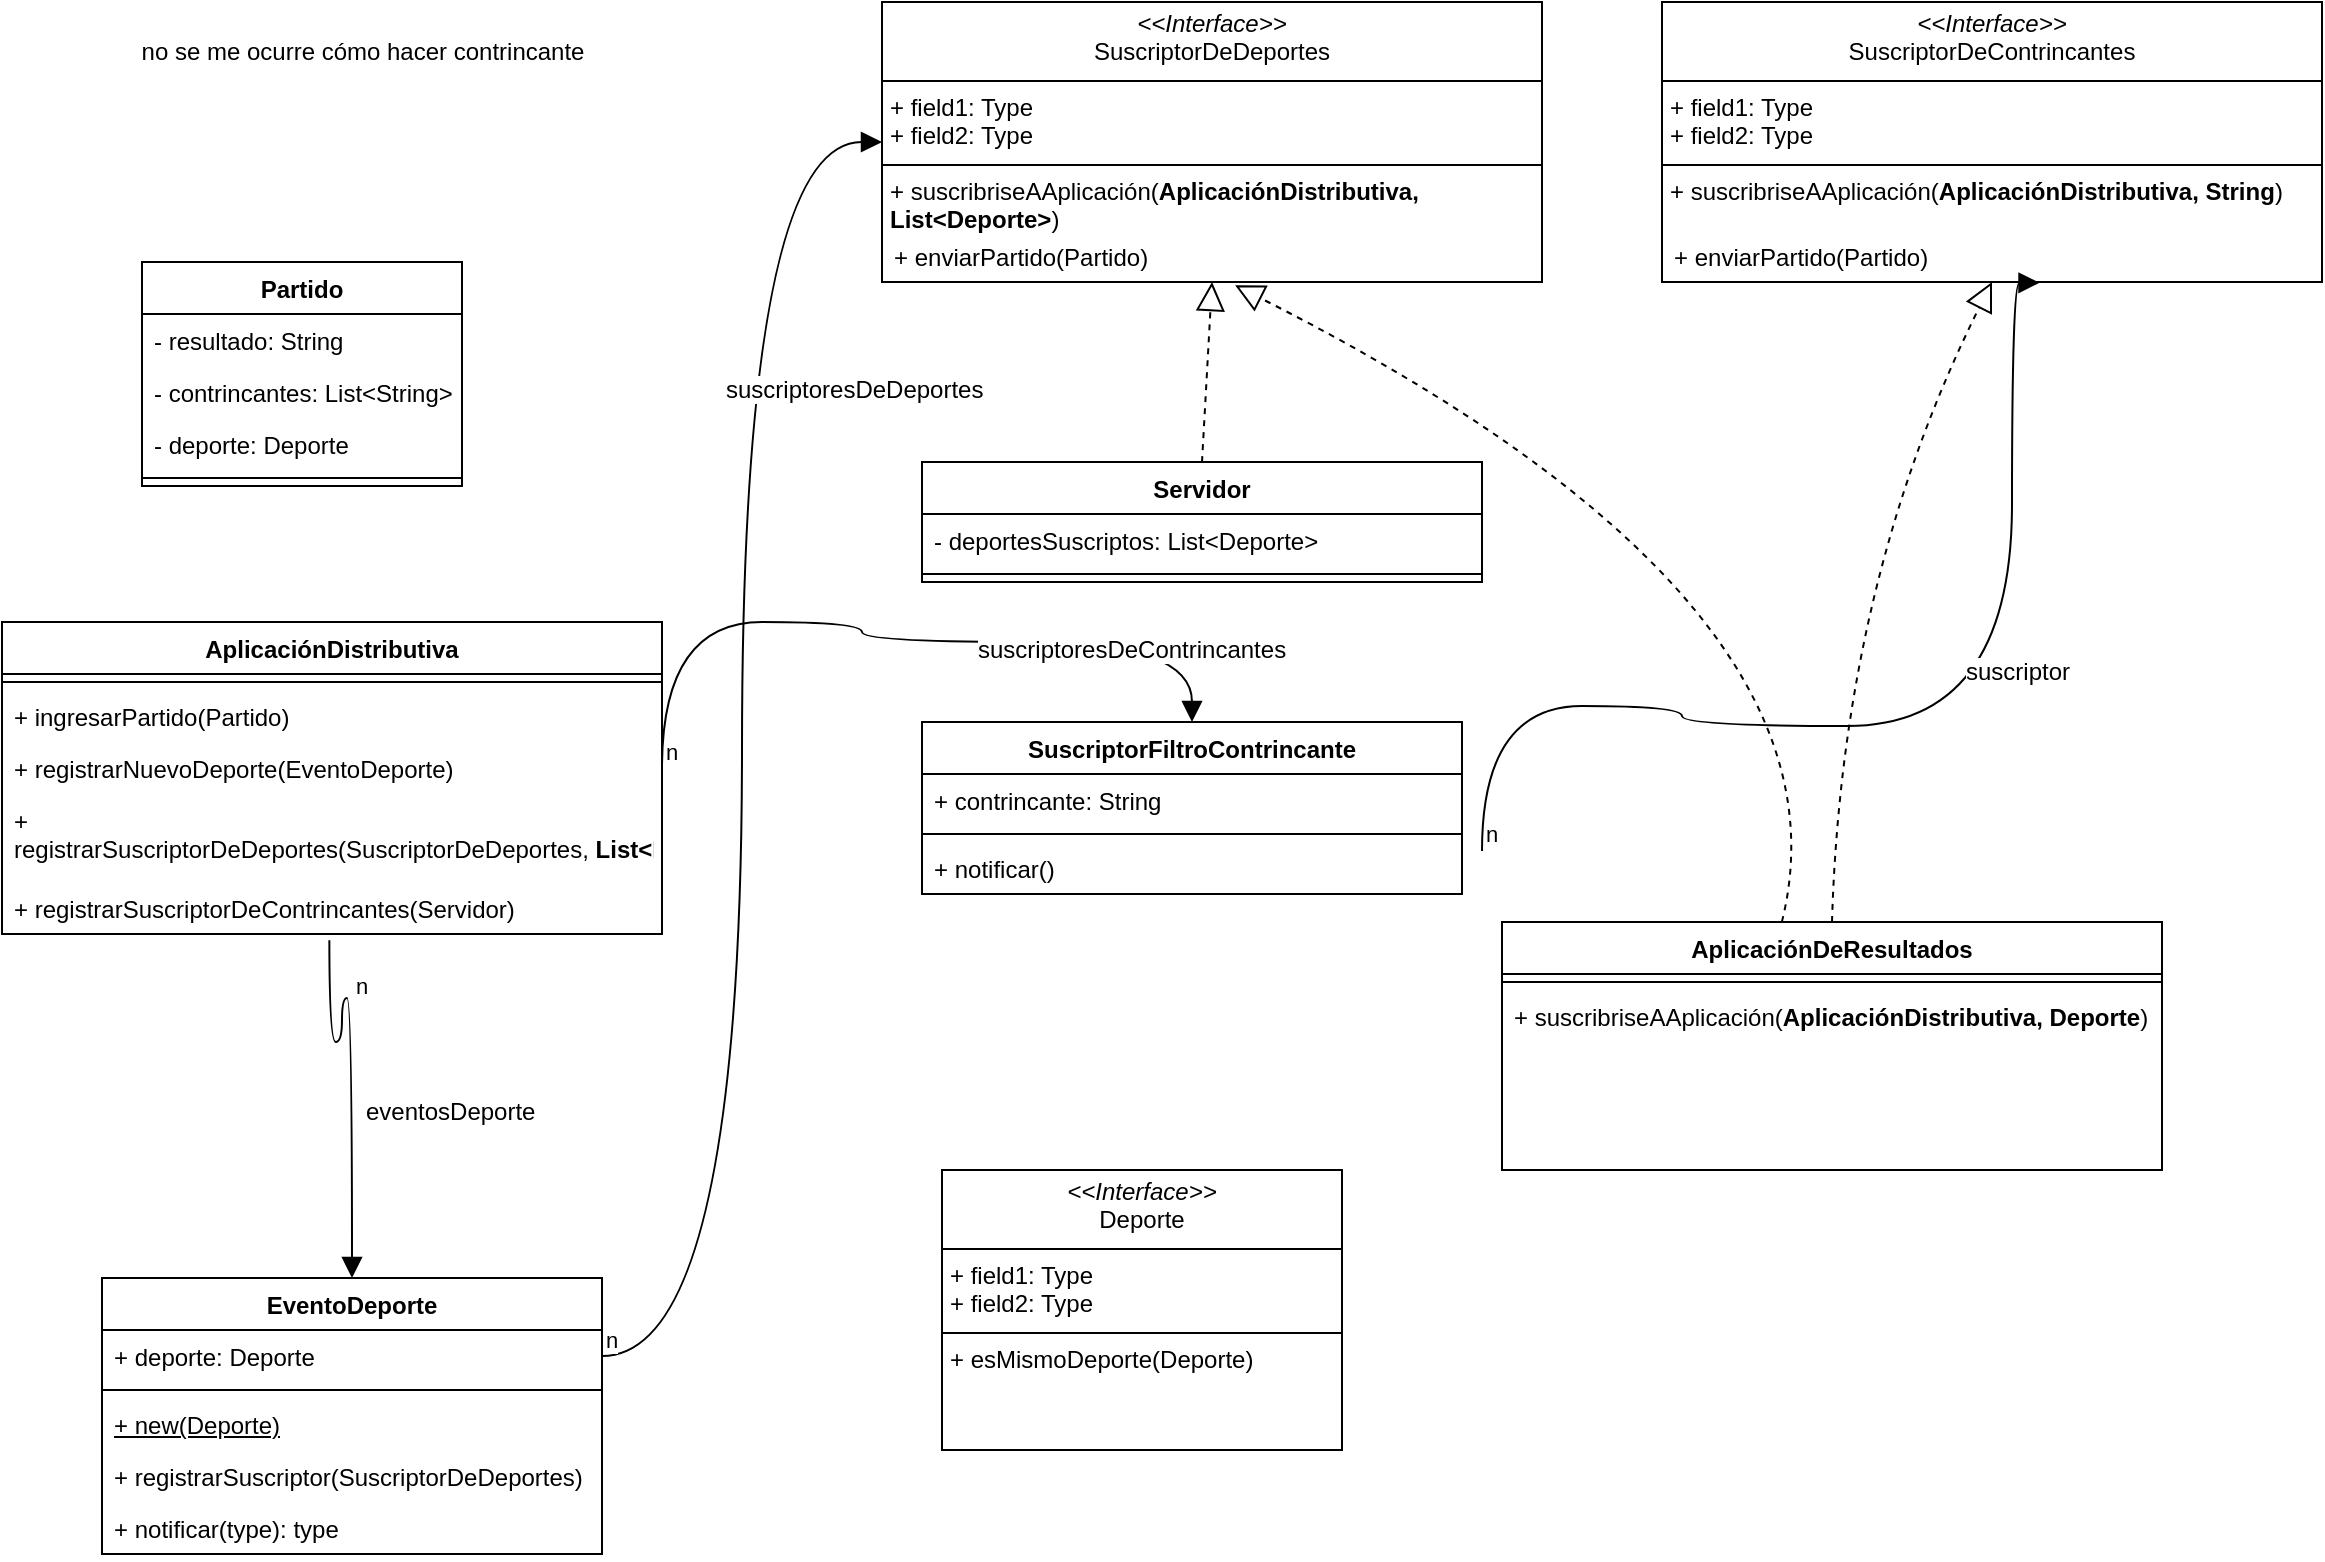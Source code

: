 <mxfile version="24.8.2">
  <diagram id="C5RBs43oDa-KdzZeNtuy" name="Page-1">
    <mxGraphModel dx="1257" dy="671" grid="1" gridSize="10" guides="1" tooltips="1" connect="1" arrows="1" fold="1" page="1" pageScale="1" pageWidth="827" pageHeight="1169" math="0" shadow="0">
      <root>
        <mxCell id="WIyWlLk6GJQsqaUBKTNV-0" />
        <mxCell id="WIyWlLk6GJQsqaUBKTNV-1" parent="WIyWlLk6GJQsqaUBKTNV-0" />
        <mxCell id="YLucaJetifnq5HeN7Emp-0" value="Servidor" style="swimlane;fontStyle=1;align=center;verticalAlign=top;childLayout=stackLayout;horizontal=1;startSize=26;horizontalStack=0;resizeParent=1;resizeParentMax=0;resizeLast=0;collapsible=1;marginBottom=0;whiteSpace=wrap;html=1;" parent="WIyWlLk6GJQsqaUBKTNV-1" vertex="1">
          <mxGeometry x="480" y="260" width="280" height="60" as="geometry" />
        </mxCell>
        <mxCell id="YLucaJetifnq5HeN7Emp-16" value="- deportesSuscriptos: List&amp;lt;Deporte&amp;gt;" style="text;strokeColor=none;fillColor=none;align=left;verticalAlign=top;spacingLeft=4;spacingRight=4;overflow=hidden;rotatable=0;points=[[0,0.5],[1,0.5]];portConstraint=eastwest;whiteSpace=wrap;html=1;" parent="YLucaJetifnq5HeN7Emp-0" vertex="1">
          <mxGeometry y="26" width="280" height="26" as="geometry" />
        </mxCell>
        <mxCell id="YLucaJetifnq5HeN7Emp-2" value="" style="line;strokeWidth=1;fillColor=none;align=left;verticalAlign=middle;spacingTop=-1;spacingLeft=3;spacingRight=3;rotatable=0;labelPosition=right;points=[];portConstraint=eastwest;strokeColor=inherit;" parent="YLucaJetifnq5HeN7Emp-0" vertex="1">
          <mxGeometry y="52" width="280" height="8" as="geometry" />
        </mxCell>
        <mxCell id="YLucaJetifnq5HeN7Emp-4" value="Partido" style="swimlane;fontStyle=1;align=center;verticalAlign=top;childLayout=stackLayout;horizontal=1;startSize=26;horizontalStack=0;resizeParent=1;resizeParentMax=0;resizeLast=0;collapsible=1;marginBottom=0;whiteSpace=wrap;html=1;" parent="WIyWlLk6GJQsqaUBKTNV-1" vertex="1">
          <mxGeometry x="90" y="160" width="160" height="112" as="geometry" />
        </mxCell>
        <mxCell id="YLucaJetifnq5HeN7Emp-5" value="- resultado: String&lt;span style=&quot;white-space: pre;&quot;&gt;&#x9;&lt;/span&gt;" style="text;strokeColor=none;fillColor=none;align=left;verticalAlign=top;spacingLeft=4;spacingRight=4;overflow=hidden;rotatable=0;points=[[0,0.5],[1,0.5]];portConstraint=eastwest;whiteSpace=wrap;html=1;" parent="YLucaJetifnq5HeN7Emp-4" vertex="1">
          <mxGeometry y="26" width="160" height="26" as="geometry" />
        </mxCell>
        <mxCell id="YLucaJetifnq5HeN7Emp-15" value="- contrincantes: List&amp;lt;String&amp;gt;" style="text;strokeColor=none;fillColor=none;align=left;verticalAlign=top;spacingLeft=4;spacingRight=4;overflow=hidden;rotatable=0;points=[[0,0.5],[1,0.5]];portConstraint=eastwest;whiteSpace=wrap;html=1;" parent="YLucaJetifnq5HeN7Emp-4" vertex="1">
          <mxGeometry y="52" width="160" height="26" as="geometry" />
        </mxCell>
        <mxCell id="YLucaJetifnq5HeN7Emp-14" value="- deporte: Deporte" style="text;strokeColor=none;fillColor=none;align=left;verticalAlign=top;spacingLeft=4;spacingRight=4;overflow=hidden;rotatable=0;points=[[0,0.5],[1,0.5]];portConstraint=eastwest;whiteSpace=wrap;html=1;" parent="YLucaJetifnq5HeN7Emp-4" vertex="1">
          <mxGeometry y="78" width="160" height="26" as="geometry" />
        </mxCell>
        <mxCell id="YLucaJetifnq5HeN7Emp-6" value="" style="line;strokeWidth=1;fillColor=none;align=left;verticalAlign=middle;spacingTop=-1;spacingLeft=3;spacingRight=3;rotatable=0;labelPosition=right;points=[];portConstraint=eastwest;strokeColor=inherit;" parent="YLucaJetifnq5HeN7Emp-4" vertex="1">
          <mxGeometry y="104" width="160" height="8" as="geometry" />
        </mxCell>
        <mxCell id="YLucaJetifnq5HeN7Emp-8" value="AplicaciónDistributiva" style="swimlane;fontStyle=1;align=center;verticalAlign=top;childLayout=stackLayout;horizontal=1;startSize=26;horizontalStack=0;resizeParent=1;resizeParentMax=0;resizeLast=0;collapsible=1;marginBottom=0;whiteSpace=wrap;html=1;" parent="WIyWlLk6GJQsqaUBKTNV-1" vertex="1">
          <mxGeometry x="20" y="340" width="330" height="156" as="geometry" />
        </mxCell>
        <mxCell id="YLucaJetifnq5HeN7Emp-10" value="" style="line;strokeWidth=1;fillColor=none;align=left;verticalAlign=middle;spacingTop=-1;spacingLeft=3;spacingRight=3;rotatable=0;labelPosition=right;points=[];portConstraint=eastwest;strokeColor=inherit;" parent="YLucaJetifnq5HeN7Emp-8" vertex="1">
          <mxGeometry y="26" width="330" height="8" as="geometry" />
        </mxCell>
        <mxCell id="YLucaJetifnq5HeN7Emp-11" value="+ ingresarPartido(Partido)" style="text;strokeColor=none;fillColor=none;align=left;verticalAlign=top;spacingLeft=4;spacingRight=4;overflow=hidden;rotatable=0;points=[[0,0.5],[1,0.5]];portConstraint=eastwest;whiteSpace=wrap;html=1;" parent="YLucaJetifnq5HeN7Emp-8" vertex="1">
          <mxGeometry y="34" width="330" height="26" as="geometry" />
        </mxCell>
        <mxCell id="YLucaJetifnq5HeN7Emp-53" value="+ registrarNuevoDeporte(EventoDeporte)" style="text;strokeColor=none;fillColor=none;align=left;verticalAlign=top;spacingLeft=4;spacingRight=4;overflow=hidden;rotatable=0;points=[[0,0.5],[1,0.5]];portConstraint=eastwest;whiteSpace=wrap;html=1;" parent="YLucaJetifnq5HeN7Emp-8" vertex="1">
          <mxGeometry y="60" width="330" height="26" as="geometry" />
        </mxCell>
        <mxCell id="YLucaJetifnq5HeN7Emp-28" value="+ registrarSuscriptorDeDeportes(SuscriptorDeDeportes,&amp;nbsp;&lt;span style=&quot;font-weight: 700; text-align: center;&quot;&gt;List&amp;lt;Deporte&amp;gt;&lt;/span&gt;)" style="text;strokeColor=none;fillColor=none;align=left;verticalAlign=top;spacingLeft=4;spacingRight=4;overflow=hidden;rotatable=0;points=[[0,0.5],[1,0.5]];portConstraint=eastwest;whiteSpace=wrap;html=1;" parent="YLucaJetifnq5HeN7Emp-8" vertex="1">
          <mxGeometry y="86" width="330" height="44" as="geometry" />
        </mxCell>
        <mxCell id="YLucaJetifnq5HeN7Emp-29" value="+ registrarSuscriptorDeContrincantes(Servidor)" style="text;strokeColor=none;fillColor=none;align=left;verticalAlign=top;spacingLeft=4;spacingRight=4;overflow=hidden;rotatable=0;points=[[0,0.5],[1,0.5]];portConstraint=eastwest;whiteSpace=wrap;html=1;" parent="YLucaJetifnq5HeN7Emp-8" vertex="1">
          <mxGeometry y="130" width="330" height="26" as="geometry" />
        </mxCell>
        <mxCell id="YLucaJetifnq5HeN7Emp-17" value="suscriptoresDeDeportes" style="endArrow=block;endFill=1;html=1;edgeStyle=orthogonalEdgeStyle;align=left;verticalAlign=top;rounded=0;fontSize=12;startSize=8;endSize=8;curved=1;exitX=1;exitY=0.5;exitDx=0;exitDy=0;entryX=0;entryY=0.5;entryDx=0;entryDy=0;" parent="WIyWlLk6GJQsqaUBKTNV-1" source="YLucaJetifnq5HeN7Emp-42" target="YLucaJetifnq5HeN7Emp-30" edge="1">
          <mxGeometry x="0.518" y="10" relative="1" as="geometry">
            <mxPoint x="370" y="460" as="sourcePoint" />
            <mxPoint x="530" y="460" as="targetPoint" />
            <mxPoint as="offset" />
          </mxGeometry>
        </mxCell>
        <mxCell id="YLucaJetifnq5HeN7Emp-18" value="n" style="edgeLabel;resizable=0;html=1;align=left;verticalAlign=bottom;" parent="YLucaJetifnq5HeN7Emp-17" connectable="0" vertex="1">
          <mxGeometry x="-1" relative="1" as="geometry" />
        </mxCell>
        <mxCell id="YLucaJetifnq5HeN7Emp-19" value="AplicaciónDeResultados" style="swimlane;fontStyle=1;align=center;verticalAlign=top;childLayout=stackLayout;horizontal=1;startSize=26;horizontalStack=0;resizeParent=1;resizeParentMax=0;resizeLast=0;collapsible=1;marginBottom=0;whiteSpace=wrap;html=1;" parent="WIyWlLk6GJQsqaUBKTNV-1" vertex="1">
          <mxGeometry x="770" y="490" width="330" height="124" as="geometry" />
        </mxCell>
        <mxCell id="YLucaJetifnq5HeN7Emp-21" value="" style="line;strokeWidth=1;fillColor=none;align=left;verticalAlign=middle;spacingTop=-1;spacingLeft=3;spacingRight=3;rotatable=0;labelPosition=right;points=[];portConstraint=eastwest;strokeColor=inherit;" parent="YLucaJetifnq5HeN7Emp-19" vertex="1">
          <mxGeometry y="26" width="330" height="8" as="geometry" />
        </mxCell>
        <mxCell id="YLucaJetifnq5HeN7Emp-23" value="+ suscribriseAAplicación(&lt;span style=&quot;font-weight: 700; text-align: center;&quot;&gt;AplicaciónDistributiva, Deporte&lt;/span&gt;)" style="text;strokeColor=none;fillColor=none;align=left;verticalAlign=top;spacingLeft=4;spacingRight=4;overflow=hidden;rotatable=0;points=[[0,0.5],[1,0.5]];portConstraint=eastwest;whiteSpace=wrap;html=1;" parent="YLucaJetifnq5HeN7Emp-19" vertex="1">
          <mxGeometry y="34" width="330" height="90" as="geometry" />
        </mxCell>
        <mxCell id="YLucaJetifnq5HeN7Emp-30" value="&lt;p style=&quot;margin:0px;margin-top:4px;text-align:center;&quot;&gt;&lt;i&gt;&amp;lt;&amp;lt;Interface&amp;gt;&amp;gt;&lt;/i&gt;&lt;br&gt;&lt;span style=&quot;text-align: left;&quot;&gt;SuscriptorDeDeportes&lt;/span&gt;&lt;/p&gt;&lt;hr size=&quot;1&quot; style=&quot;border-style:solid;&quot;&gt;&lt;p style=&quot;margin:0px;margin-left:4px;&quot;&gt;+ field1: Type&lt;br&gt;+ field2: Type&lt;/p&gt;&lt;hr size=&quot;1&quot; style=&quot;border-style:solid;&quot;&gt;&lt;p style=&quot;margin:0px;margin-left:4px;&quot;&gt;+&lt;span style=&quot;background-color: initial;&quot;&gt;&amp;nbsp;suscribriseAAplicación(&lt;/span&gt;&lt;span style=&quot;background-color: initial; font-weight: 700; text-align: center;&quot;&gt;AplicaciónDistributiva, List&amp;lt;Deporte&amp;gt;&lt;/span&gt;&lt;span style=&quot;background-color: initial;&quot;&gt;)&lt;/span&gt;&lt;/p&gt;" style="verticalAlign=top;align=left;overflow=fill;html=1;whiteSpace=wrap;" parent="WIyWlLk6GJQsqaUBKTNV-1" vertex="1">
          <mxGeometry x="460" y="30" width="330" height="140" as="geometry" />
        </mxCell>
        <mxCell id="YLucaJetifnq5HeN7Emp-31" value="" style="endArrow=block;dashed=1;endFill=0;endSize=12;html=1;rounded=0;fontSize=12;curved=1;entryX=0.5;entryY=1;entryDx=0;entryDy=0;exitX=0.5;exitY=0;exitDx=0;exitDy=0;" parent="WIyWlLk6GJQsqaUBKTNV-1" source="YLucaJetifnq5HeN7Emp-0" target="YLucaJetifnq5HeN7Emp-30" edge="1">
          <mxGeometry width="160" relative="1" as="geometry">
            <mxPoint x="360" y="400" as="sourcePoint" />
            <mxPoint x="520" y="400" as="targetPoint" />
          </mxGeometry>
        </mxCell>
        <mxCell id="YLucaJetifnq5HeN7Emp-33" value="&lt;p style=&quot;margin:0px;margin-top:4px;text-align:center;&quot;&gt;&lt;i&gt;&amp;lt;&amp;lt;Interface&amp;gt;&amp;gt;&lt;/i&gt;&lt;br&gt;&lt;span style=&quot;text-align: left;&quot;&gt;SuscriptorDeContrincantes&lt;/span&gt;&lt;/p&gt;&lt;hr size=&quot;1&quot; style=&quot;border-style:solid;&quot;&gt;&lt;p style=&quot;margin:0px;margin-left:4px;&quot;&gt;+ field1: Type&lt;br&gt;+ field2: Type&lt;/p&gt;&lt;hr size=&quot;1&quot; style=&quot;border-style:solid;&quot;&gt;&lt;p style=&quot;margin:0px;margin-left:4px;&quot;&gt;+&lt;span style=&quot;background-color: initial;&quot;&gt;&amp;nbsp;suscribriseAAplicación(&lt;/span&gt;&lt;span style=&quot;background-color: initial; font-weight: 700; text-align: center;&quot;&gt;AplicaciónDistributiva, String&lt;/span&gt;&lt;span style=&quot;background-color: initial;&quot;&gt;)&lt;/span&gt;&lt;/p&gt;" style="verticalAlign=top;align=left;overflow=fill;html=1;whiteSpace=wrap;" parent="WIyWlLk6GJQsqaUBKTNV-1" vertex="1">
          <mxGeometry x="850" y="30" width="330" height="140" as="geometry" />
        </mxCell>
        <mxCell id="YLucaJetifnq5HeN7Emp-34" value="" style="endArrow=block;dashed=1;endFill=0;endSize=12;html=1;rounded=0;fontSize=12;curved=1;entryX=0.5;entryY=1;entryDx=0;entryDy=0;exitX=0.5;exitY=0;exitDx=0;exitDy=0;" parent="WIyWlLk6GJQsqaUBKTNV-1" source="YLucaJetifnq5HeN7Emp-19" target="YLucaJetifnq5HeN7Emp-33" edge="1">
          <mxGeometry width="160" relative="1" as="geometry">
            <mxPoint x="630" y="270" as="sourcePoint" />
            <mxPoint x="661" y="180" as="targetPoint" />
            <Array as="points">
              <mxPoint x="940" y="320" />
            </Array>
          </mxGeometry>
        </mxCell>
        <mxCell id="YLucaJetifnq5HeN7Emp-35" value="" style="endArrow=block;dashed=1;endFill=0;endSize=12;html=1;rounded=0;fontSize=12;curved=1;entryX=0.535;entryY=1.012;entryDx=0;entryDy=0;exitX=0.424;exitY=0;exitDx=0;exitDy=0;entryPerimeter=0;exitPerimeter=0;" parent="WIyWlLk6GJQsqaUBKTNV-1" source="YLucaJetifnq5HeN7Emp-19" target="YLucaJetifnq5HeN7Emp-30" edge="1">
          <mxGeometry width="160" relative="1" as="geometry">
            <mxPoint x="945" y="500" as="sourcePoint" />
            <mxPoint x="1025" y="180" as="targetPoint" />
            <Array as="points">
              <mxPoint x="950" y="330" />
            </Array>
          </mxGeometry>
        </mxCell>
        <mxCell id="YLucaJetifnq5HeN7Emp-38" value="suscriptoresDeContrincantes" style="endArrow=block;endFill=1;html=1;edgeStyle=orthogonalEdgeStyle;align=left;verticalAlign=top;rounded=0;fontSize=12;startSize=8;endSize=8;curved=1;exitX=1;exitY=0.5;exitDx=0;exitDy=0;entryX=0.5;entryY=0;entryDx=0;entryDy=0;" parent="WIyWlLk6GJQsqaUBKTNV-1" source="YLucaJetifnq5HeN7Emp-53" target="W-htROMY6K7B8j7rfrve-1" edge="1">
          <mxGeometry x="0.228" y="10" relative="1" as="geometry">
            <mxPoint x="375" y="408" as="sourcePoint" />
            <mxPoint x="910" y="-10" as="targetPoint" />
            <mxPoint x="1" as="offset" />
            <Array as="points">
              <mxPoint x="350" y="340" />
              <mxPoint x="450" y="340" />
              <mxPoint x="450" y="350" />
              <mxPoint x="615" y="350" />
            </Array>
          </mxGeometry>
        </mxCell>
        <mxCell id="YLucaJetifnq5HeN7Emp-39" value="n" style="edgeLabel;resizable=0;html=1;align=left;verticalAlign=bottom;" parent="YLucaJetifnq5HeN7Emp-38" connectable="0" vertex="1">
          <mxGeometry x="-1" relative="1" as="geometry" />
        </mxCell>
        <mxCell id="YLucaJetifnq5HeN7Emp-40" value="&lt;p style=&quot;margin:0px;margin-top:4px;text-align:center;&quot;&gt;&lt;i&gt;&amp;lt;&amp;lt;Interface&amp;gt;&amp;gt;&lt;/i&gt;&lt;br&gt;&lt;span style=&quot;text-align: left;&quot;&gt;Deporte&lt;/span&gt;&lt;/p&gt;&lt;hr size=&quot;1&quot; style=&quot;border-style:solid;&quot;&gt;&lt;p style=&quot;margin:0px;margin-left:4px;&quot;&gt;+ field1: Type&lt;br&gt;+ field2: Type&lt;/p&gt;&lt;hr size=&quot;1&quot; style=&quot;border-style:solid;&quot;&gt;&lt;p style=&quot;margin:0px;margin-left:4px;&quot;&gt;+&lt;span style=&quot;background-color: initial;&quot;&gt;&amp;nbsp;esMismoDeporte(Deporte)&lt;/span&gt;&lt;/p&gt;" style="verticalAlign=top;align=left;overflow=fill;html=1;whiteSpace=wrap;" parent="WIyWlLk6GJQsqaUBKTNV-1" vertex="1">
          <mxGeometry x="490" y="614" width="200" height="140" as="geometry" />
        </mxCell>
        <mxCell id="YLucaJetifnq5HeN7Emp-41" value="EventoDeporte" style="swimlane;fontStyle=1;align=center;verticalAlign=top;childLayout=stackLayout;horizontal=1;startSize=26;horizontalStack=0;resizeParent=1;resizeParentMax=0;resizeLast=0;collapsible=1;marginBottom=0;whiteSpace=wrap;html=1;" parent="WIyWlLk6GJQsqaUBKTNV-1" vertex="1">
          <mxGeometry x="70" y="668" width="250" height="138" as="geometry" />
        </mxCell>
        <mxCell id="YLucaJetifnq5HeN7Emp-42" value="+ deporte: Deporte" style="text;strokeColor=none;fillColor=none;align=left;verticalAlign=top;spacingLeft=4;spacingRight=4;overflow=hidden;rotatable=0;points=[[0,0.5],[1,0.5]];portConstraint=eastwest;whiteSpace=wrap;html=1;" parent="YLucaJetifnq5HeN7Emp-41" vertex="1">
          <mxGeometry y="26" width="250" height="26" as="geometry" />
        </mxCell>
        <mxCell id="YLucaJetifnq5HeN7Emp-43" value="" style="line;strokeWidth=1;fillColor=none;align=left;verticalAlign=middle;spacingTop=-1;spacingLeft=3;spacingRight=3;rotatable=0;labelPosition=right;points=[];portConstraint=eastwest;strokeColor=inherit;" parent="YLucaJetifnq5HeN7Emp-41" vertex="1">
          <mxGeometry y="52" width="250" height="8" as="geometry" />
        </mxCell>
        <mxCell id="YLucaJetifnq5HeN7Emp-54" value="+ new(Deporte)" style="text;strokeColor=none;fillColor=none;align=left;verticalAlign=top;spacingLeft=4;spacingRight=4;overflow=hidden;rotatable=0;points=[[0,0.5],[1,0.5]];portConstraint=eastwest;whiteSpace=wrap;html=1;fontStyle=4" parent="YLucaJetifnq5HeN7Emp-41" vertex="1">
          <mxGeometry y="60" width="250" height="26" as="geometry" />
        </mxCell>
        <mxCell id="YLucaJetifnq5HeN7Emp-55" value="+ registrarSuscriptor(SuscriptorDeDeportes)" style="text;strokeColor=none;fillColor=none;align=left;verticalAlign=top;spacingLeft=4;spacingRight=4;overflow=hidden;rotatable=0;points=[[0,0.5],[1,0.5]];portConstraint=eastwest;whiteSpace=wrap;html=1;" parent="YLucaJetifnq5HeN7Emp-41" vertex="1">
          <mxGeometry y="86" width="250" height="26" as="geometry" />
        </mxCell>
        <mxCell id="YLucaJetifnq5HeN7Emp-44" value="+ notificar(type): type" style="text;strokeColor=none;fillColor=none;align=left;verticalAlign=top;spacingLeft=4;spacingRight=4;overflow=hidden;rotatable=0;points=[[0,0.5],[1,0.5]];portConstraint=eastwest;whiteSpace=wrap;html=1;" parent="YLucaJetifnq5HeN7Emp-41" vertex="1">
          <mxGeometry y="112" width="250" height="26" as="geometry" />
        </mxCell>
        <mxCell id="YLucaJetifnq5HeN7Emp-45" value="eventosDeporte" style="endArrow=block;endFill=1;html=1;edgeStyle=orthogonalEdgeStyle;align=left;verticalAlign=top;rounded=0;fontSize=12;startSize=8;endSize=8;curved=1;exitX=0.496;exitY=1.12;exitDx=0;exitDy=0;exitPerimeter=0;entryX=0.5;entryY=0;entryDx=0;entryDy=0;" parent="WIyWlLk6GJQsqaUBKTNV-1" source="YLucaJetifnq5HeN7Emp-29" target="YLucaJetifnq5HeN7Emp-41" edge="1">
          <mxGeometry x="0.135" y="5" relative="1" as="geometry">
            <mxPoint x="370" y="420" as="sourcePoint" />
            <mxPoint x="530" y="420" as="targetPoint" />
            <Array as="points">
              <mxPoint x="184" y="550" />
              <mxPoint x="190" y="550" />
              <mxPoint x="190" y="528" />
              <mxPoint x="195" y="528" />
            </Array>
            <mxPoint as="offset" />
          </mxGeometry>
        </mxCell>
        <mxCell id="YLucaJetifnq5HeN7Emp-46" value="n" style="edgeLabel;resizable=0;html=1;align=left;verticalAlign=bottom;" parent="YLucaJetifnq5HeN7Emp-45" connectable="0" vertex="1">
          <mxGeometry x="-1" relative="1" as="geometry">
            <mxPoint x="11" y="31" as="offset" />
          </mxGeometry>
        </mxCell>
        <mxCell id="YLucaJetifnq5HeN7Emp-56" value="+ enviarPartido(Partido)" style="text;strokeColor=none;fillColor=none;align=left;verticalAlign=top;spacingLeft=4;spacingRight=4;overflow=hidden;rotatable=0;points=[[0,0.5],[1,0.5]];portConstraint=eastwest;whiteSpace=wrap;html=1;" parent="WIyWlLk6GJQsqaUBKTNV-1" vertex="1">
          <mxGeometry x="460" y="144" width="330" height="26" as="geometry" />
        </mxCell>
        <mxCell id="qjMBp-wqHB62pxYt0D1_-0" value="no se me ocurre cómo hacer contrincante" style="text;html=1;align=center;verticalAlign=middle;resizable=0;points=[];autosize=1;strokeColor=none;fillColor=none;" parent="WIyWlLk6GJQsqaUBKTNV-1" vertex="1">
          <mxGeometry x="80" y="40" width="240" height="30" as="geometry" />
        </mxCell>
        <mxCell id="W-htROMY6K7B8j7rfrve-0" value="+ enviarPartido(Partido)" style="text;strokeColor=none;fillColor=none;align=left;verticalAlign=top;spacingLeft=4;spacingRight=4;overflow=hidden;rotatable=0;points=[[0,0.5],[1,0.5]];portConstraint=eastwest;whiteSpace=wrap;html=1;" vertex="1" parent="WIyWlLk6GJQsqaUBKTNV-1">
          <mxGeometry x="850" y="144" width="330" height="26" as="geometry" />
        </mxCell>
        <mxCell id="W-htROMY6K7B8j7rfrve-1" value="SuscriptorFiltroContrincante" style="swimlane;fontStyle=1;align=center;verticalAlign=top;childLayout=stackLayout;horizontal=1;startSize=26;horizontalStack=0;resizeParent=1;resizeParentMax=0;resizeLast=0;collapsible=1;marginBottom=0;whiteSpace=wrap;html=1;" vertex="1" parent="WIyWlLk6GJQsqaUBKTNV-1">
          <mxGeometry x="480" y="390" width="270" height="86" as="geometry" />
        </mxCell>
        <mxCell id="W-htROMY6K7B8j7rfrve-2" value="+ contrincante: String" style="text;strokeColor=none;fillColor=none;align=left;verticalAlign=top;spacingLeft=4;spacingRight=4;overflow=hidden;rotatable=0;points=[[0,0.5],[1,0.5]];portConstraint=eastwest;whiteSpace=wrap;html=1;" vertex="1" parent="W-htROMY6K7B8j7rfrve-1">
          <mxGeometry y="26" width="270" height="26" as="geometry" />
        </mxCell>
        <mxCell id="W-htROMY6K7B8j7rfrve-3" value="" style="line;strokeWidth=1;fillColor=none;align=left;verticalAlign=middle;spacingTop=-1;spacingLeft=3;spacingRight=3;rotatable=0;labelPosition=right;points=[];portConstraint=eastwest;strokeColor=inherit;" vertex="1" parent="W-htROMY6K7B8j7rfrve-1">
          <mxGeometry y="52" width="270" height="8" as="geometry" />
        </mxCell>
        <mxCell id="W-htROMY6K7B8j7rfrve-4" value="+ notificar()" style="text;strokeColor=none;fillColor=none;align=left;verticalAlign=top;spacingLeft=4;spacingRight=4;overflow=hidden;rotatable=0;points=[[0,0.5],[1,0.5]];portConstraint=eastwest;whiteSpace=wrap;html=1;" vertex="1" parent="W-htROMY6K7B8j7rfrve-1">
          <mxGeometry y="60" width="270" height="26" as="geometry" />
        </mxCell>
        <mxCell id="W-htROMY6K7B8j7rfrve-6" value="suscriptor" style="endArrow=block;endFill=1;html=1;edgeStyle=orthogonalEdgeStyle;align=left;verticalAlign=top;rounded=0;fontSize=12;startSize=8;endSize=8;curved=1;exitX=1;exitY=0.5;exitDx=0;exitDy=0;entryX=0.572;entryY=1.016;entryDx=0;entryDy=0;entryPerimeter=0;" edge="1" parent="WIyWlLk6GJQsqaUBKTNV-1" target="W-htROMY6K7B8j7rfrve-0">
          <mxGeometry x="0.337" y="25" relative="1" as="geometry">
            <mxPoint x="760" y="454.5" as="sourcePoint" />
            <mxPoint x="1025" y="431.5" as="targetPoint" />
            <mxPoint y="1" as="offset" />
            <Array as="points">
              <mxPoint x="760" y="382" />
              <mxPoint x="860" y="382" />
              <mxPoint x="860" y="392" />
              <mxPoint x="1025" y="392" />
              <mxPoint x="1025" y="170" />
            </Array>
          </mxGeometry>
        </mxCell>
        <mxCell id="W-htROMY6K7B8j7rfrve-7" value="n" style="edgeLabel;resizable=0;html=1;align=left;verticalAlign=bottom;" connectable="0" vertex="1" parent="W-htROMY6K7B8j7rfrve-6">
          <mxGeometry x="-1" relative="1" as="geometry" />
        </mxCell>
      </root>
    </mxGraphModel>
  </diagram>
</mxfile>
